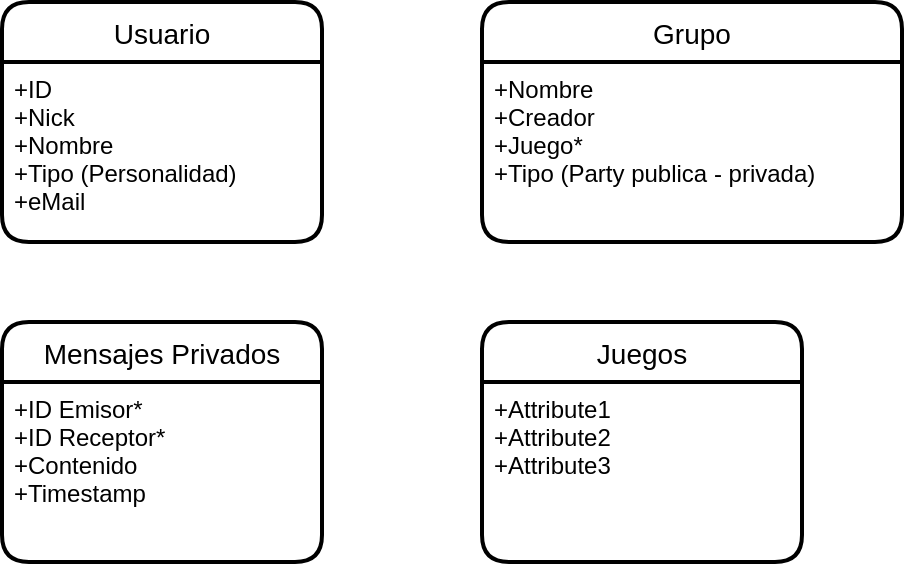 <mxfile version="14.6.13" type="device"><diagram id="fGXiITKRBBbYJHxgEdGm" name="Página-1"><mxGraphModel dx="1086" dy="926" grid="1" gridSize="10" guides="1" tooltips="1" connect="1" arrows="1" fold="1" page="1" pageScale="1" pageWidth="827" pageHeight="1169" math="0" shadow="0"><root><mxCell id="0"/><mxCell id="1" parent="0"/><mxCell id="fz3BFQP-4LdyfSXJcYYv-1" value="Usuario" style="swimlane;childLayout=stackLayout;horizontal=1;startSize=30;horizontalStack=0;rounded=1;fontSize=14;fontStyle=0;strokeWidth=2;resizeParent=0;resizeLast=1;shadow=0;dashed=0;align=center;" vertex="1" parent="1"><mxGeometry x="120" y="120" width="160" height="120" as="geometry"/></mxCell><mxCell id="fz3BFQP-4LdyfSXJcYYv-2" value="+ID&#10;+Nick&#10;+Nombre&#10;+Tipo (Personalidad)&#10;+eMail&#10;" style="align=left;strokeColor=none;fillColor=none;spacingLeft=4;fontSize=12;verticalAlign=top;resizable=0;rotatable=0;part=1;" vertex="1" parent="fz3BFQP-4LdyfSXJcYYv-1"><mxGeometry y="30" width="160" height="90" as="geometry"/></mxCell><mxCell id="fz3BFQP-4LdyfSXJcYYv-3" value="Grupo" style="swimlane;childLayout=stackLayout;horizontal=1;startSize=30;horizontalStack=0;rounded=1;fontSize=14;fontStyle=0;strokeWidth=2;resizeParent=0;resizeLast=1;shadow=0;dashed=0;align=center;" vertex="1" parent="1"><mxGeometry x="360" y="120" width="210" height="120" as="geometry"/></mxCell><mxCell id="fz3BFQP-4LdyfSXJcYYv-4" value="+Nombre&#10;+Creador&#10;+Juego*&#10;+Tipo (Party publica - privada)" style="align=left;strokeColor=none;fillColor=none;spacingLeft=4;fontSize=12;verticalAlign=top;resizable=0;rotatable=0;part=1;" vertex="1" parent="fz3BFQP-4LdyfSXJcYYv-3"><mxGeometry y="30" width="210" height="90" as="geometry"/></mxCell><mxCell id="fz3BFQP-4LdyfSXJcYYv-5" value="Juegos" style="swimlane;childLayout=stackLayout;horizontal=1;startSize=30;horizontalStack=0;rounded=1;fontSize=14;fontStyle=0;strokeWidth=2;resizeParent=0;resizeLast=1;shadow=0;dashed=0;align=center;" vertex="1" parent="1"><mxGeometry x="360" y="280" width="160" height="120" as="geometry"/></mxCell><mxCell id="fz3BFQP-4LdyfSXJcYYv-6" value="+Attribute1&#10;+Attribute2&#10;+Attribute3" style="align=left;strokeColor=none;fillColor=none;spacingLeft=4;fontSize=12;verticalAlign=top;resizable=0;rotatable=0;part=1;" vertex="1" parent="fz3BFQP-4LdyfSXJcYYv-5"><mxGeometry y="30" width="160" height="90" as="geometry"/></mxCell><mxCell id="fz3BFQP-4LdyfSXJcYYv-7" value="Mensajes Privados" style="swimlane;childLayout=stackLayout;horizontal=1;startSize=30;horizontalStack=0;rounded=1;fontSize=14;fontStyle=0;strokeWidth=2;resizeParent=0;resizeLast=1;shadow=0;dashed=0;align=center;" vertex="1" parent="1"><mxGeometry x="120" y="280" width="160" height="120" as="geometry"/></mxCell><mxCell id="fz3BFQP-4LdyfSXJcYYv-8" value="+ID Emisor*&#10;+ID Receptor*&#10;+Contenido&#10;+Timestamp" style="align=left;strokeColor=none;fillColor=none;spacingLeft=4;fontSize=12;verticalAlign=top;resizable=0;rotatable=0;part=1;" vertex="1" parent="fz3BFQP-4LdyfSXJcYYv-7"><mxGeometry y="30" width="160" height="90" as="geometry"/></mxCell></root></mxGraphModel></diagram></mxfile>
